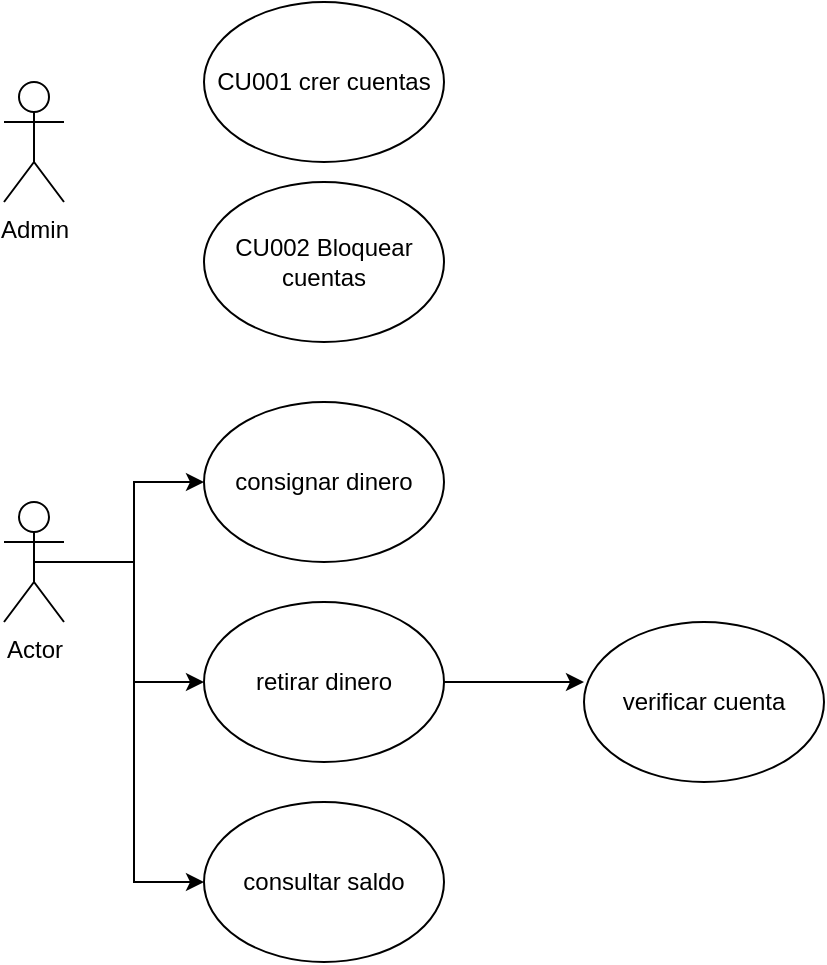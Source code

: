 <mxfile version="14.8.4" type="github">
  <diagram id="AfRlSEqsznShZr0Hy122" name="Page-1">
    <mxGraphModel dx="868" dy="1619" grid="1" gridSize="10" guides="1" tooltips="1" connect="1" arrows="1" fold="1" page="1" pageScale="1" pageWidth="827" pageHeight="1169" math="0" shadow="0">
      <root>
        <mxCell id="0" />
        <mxCell id="1" parent="0" />
        <mxCell id="rx76nYHMqrBOhTTJVqm1-5" style="edgeStyle=orthogonalEdgeStyle;rounded=0;orthogonalLoop=1;jettySize=auto;html=1;exitX=0.5;exitY=0.5;exitDx=0;exitDy=0;exitPerimeter=0;" parent="1" source="rx76nYHMqrBOhTTJVqm1-1" target="rx76nYHMqrBOhTTJVqm1-2" edge="1">
          <mxGeometry relative="1" as="geometry" />
        </mxCell>
        <mxCell id="rx76nYHMqrBOhTTJVqm1-6" style="edgeStyle=orthogonalEdgeStyle;rounded=0;orthogonalLoop=1;jettySize=auto;html=1;exitX=0.5;exitY=0.5;exitDx=0;exitDy=0;exitPerimeter=0;" parent="1" source="rx76nYHMqrBOhTTJVqm1-1" target="rx76nYHMqrBOhTTJVqm1-3" edge="1">
          <mxGeometry relative="1" as="geometry" />
        </mxCell>
        <mxCell id="rx76nYHMqrBOhTTJVqm1-7" style="edgeStyle=orthogonalEdgeStyle;rounded=0;orthogonalLoop=1;jettySize=auto;html=1;exitX=0.5;exitY=0.5;exitDx=0;exitDy=0;exitPerimeter=0;entryX=0;entryY=0.5;entryDx=0;entryDy=0;" parent="1" source="rx76nYHMqrBOhTTJVqm1-1" target="rx76nYHMqrBOhTTJVqm1-4" edge="1">
          <mxGeometry relative="1" as="geometry" />
        </mxCell>
        <mxCell id="rx76nYHMqrBOhTTJVqm1-1" value="Actor" style="shape=umlActor;verticalLabelPosition=bottom;verticalAlign=top;html=1;outlineConnect=0;" parent="1" vertex="1">
          <mxGeometry x="120" y="130" width="30" height="60" as="geometry" />
        </mxCell>
        <mxCell id="rx76nYHMqrBOhTTJVqm1-2" value="consignar dinero" style="ellipse;whiteSpace=wrap;html=1;" parent="1" vertex="1">
          <mxGeometry x="220" y="80" width="120" height="80" as="geometry" />
        </mxCell>
        <mxCell id="rx76nYHMqrBOhTTJVqm1-10" style="edgeStyle=orthogonalEdgeStyle;rounded=0;orthogonalLoop=1;jettySize=auto;html=1;exitX=1;exitY=0.5;exitDx=0;exitDy=0;entryX=0;entryY=0.375;entryDx=0;entryDy=0;entryPerimeter=0;" parent="1" source="rx76nYHMqrBOhTTJVqm1-3" target="rx76nYHMqrBOhTTJVqm1-9" edge="1">
          <mxGeometry relative="1" as="geometry" />
        </mxCell>
        <mxCell id="rx76nYHMqrBOhTTJVqm1-3" value="retirar dinero" style="ellipse;whiteSpace=wrap;html=1;" parent="1" vertex="1">
          <mxGeometry x="220" y="180" width="120" height="80" as="geometry" />
        </mxCell>
        <mxCell id="rx76nYHMqrBOhTTJVqm1-4" value="consultar saldo" style="ellipse;whiteSpace=wrap;html=1;" parent="1" vertex="1">
          <mxGeometry x="220" y="280" width="120" height="80" as="geometry" />
        </mxCell>
        <mxCell id="rx76nYHMqrBOhTTJVqm1-9" value="verificar cuenta" style="ellipse;whiteSpace=wrap;html=1;" parent="1" vertex="1">
          <mxGeometry x="410" y="190" width="120" height="80" as="geometry" />
        </mxCell>
        <mxCell id="rx76nYHMqrBOhTTJVqm1-11" value="Admin&lt;br&gt;" style="shape=umlActor;verticalLabelPosition=bottom;verticalAlign=top;html=1;outlineConnect=0;" parent="1" vertex="1">
          <mxGeometry x="120" y="-80" width="30" height="60" as="geometry" />
        </mxCell>
        <mxCell id="rx76nYHMqrBOhTTJVqm1-14" value="CU001 crer cuentas" style="ellipse;whiteSpace=wrap;html=1;" parent="1" vertex="1">
          <mxGeometry x="220" y="-120" width="120" height="80" as="geometry" />
        </mxCell>
        <mxCell id="mzXf7o3dq_shoYknsQ3z-1" value="CU002 Bloquear cuentas" style="ellipse;whiteSpace=wrap;html=1;" vertex="1" parent="1">
          <mxGeometry x="220" y="-30" width="120" height="80" as="geometry" />
        </mxCell>
      </root>
    </mxGraphModel>
  </diagram>
</mxfile>
